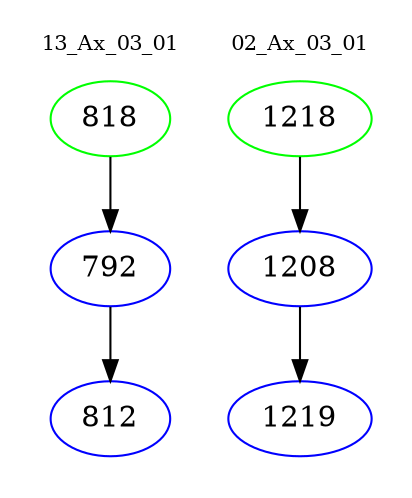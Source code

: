 digraph{
subgraph cluster_0 {
color = white
label = "13_Ax_03_01";
fontsize=10;
T0_818 [label="818", color="green"]
T0_818 -> T0_792 [color="black"]
T0_792 [label="792", color="blue"]
T0_792 -> T0_812 [color="black"]
T0_812 [label="812", color="blue"]
}
subgraph cluster_1 {
color = white
label = "02_Ax_03_01";
fontsize=10;
T1_1218 [label="1218", color="green"]
T1_1218 -> T1_1208 [color="black"]
T1_1208 [label="1208", color="blue"]
T1_1208 -> T1_1219 [color="black"]
T1_1219 [label="1219", color="blue"]
}
}
